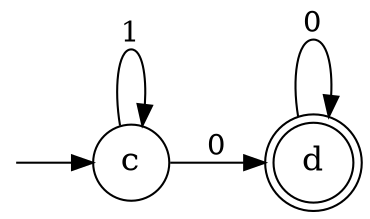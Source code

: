 digraph G {
    ranksep=0.5;
    nodesep=0.5;
    rankdir=LR;
    node [shape="circle", fontsize="16"];
    fontsize="10";
    compound=true;

    ic [shape=point, style=invis];
    d [shape=doublecircle];

    ic -> c;
    c -> d [label="0"];
    c -> c [label="1"];
    d -> d [label="0"];
}
